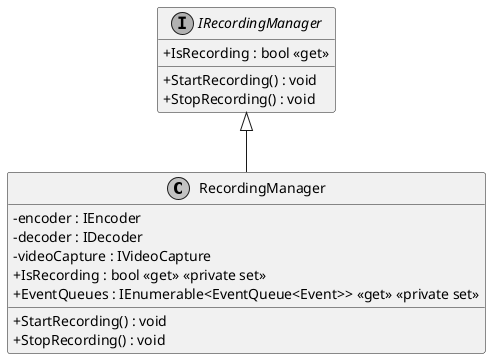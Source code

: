 @startuml
skinparam monochrome true
skinparam classAttributeIconSize 0

class RecordingManager {
    - encoder : IEncoder
    - decoder : IDecoder
    - videoCapture : IVideoCapture
    + IsRecording : bool <<get>> <<private set>>
    + EventQueues : IEnumerable<EventQueue<Event>> <<get>> <<private set>>
    + StartRecording() : void
    + StopRecording() : void
}

interface IRecordingManager {
    + IsRecording : bool <<get>>
    + StartRecording() : void
    + StopRecording() : void
}

IRecordingManager <|-- RecordingManager

@enduml
